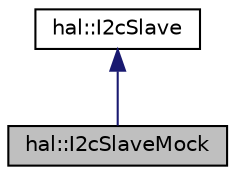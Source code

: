 digraph "hal::I2cSlaveMock"
{
 // INTERACTIVE_SVG=YES
  edge [fontname="Helvetica",fontsize="10",labelfontname="Helvetica",labelfontsize="10"];
  node [fontname="Helvetica",fontsize="10",shape=record];
  Node0 [label="hal::I2cSlaveMock",height=0.2,width=0.4,color="black", fillcolor="grey75", style="filled", fontcolor="black"];
  Node1 -> Node0 [dir="back",color="midnightblue",fontsize="10",style="solid",fontname="Helvetica"];
  Node1 [label="hal::I2cSlave",height=0.2,width=0.4,color="black", fillcolor="white", style="filled",URL="$df/ddd/classhal_1_1_i2c_slave.html"];
}

